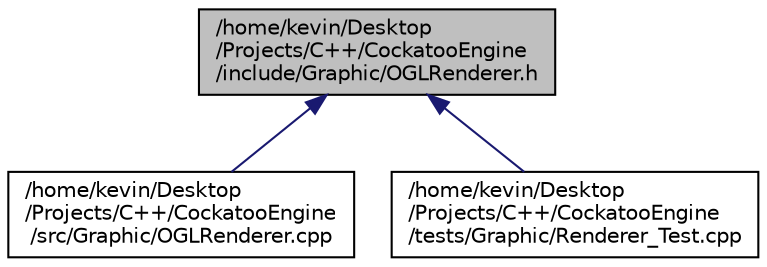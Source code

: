 digraph "/home/kevin/Desktop/Projects/C++/CockatooEngine/include/Graphic/OGLRenderer.h"
{
  edge [fontname="Helvetica",fontsize="10",labelfontname="Helvetica",labelfontsize="10"];
  node [fontname="Helvetica",fontsize="10",shape=record];
  Node1 [label="/home/kevin/Desktop\l/Projects/C++/CockatooEngine\l/include/Graphic/OGLRenderer.h",height=0.2,width=0.4,color="black", fillcolor="grey75", style="filled", fontcolor="black"];
  Node1 -> Node2 [dir="back",color="midnightblue",fontsize="10",style="solid"];
  Node2 [label="/home/kevin/Desktop\l/Projects/C++/CockatooEngine\l/src/Graphic/OGLRenderer.cpp",height=0.2,width=0.4,color="black", fillcolor="white", style="filled",URL="$OGLRenderer_8cpp.html"];
  Node1 -> Node3 [dir="back",color="midnightblue",fontsize="10",style="solid"];
  Node3 [label="/home/kevin/Desktop\l/Projects/C++/CockatooEngine\l/tests/Graphic/Renderer_Test.cpp",height=0.2,width=0.4,color="black", fillcolor="white", style="filled",URL="$Renderer__Test_8cpp.html"];
}
